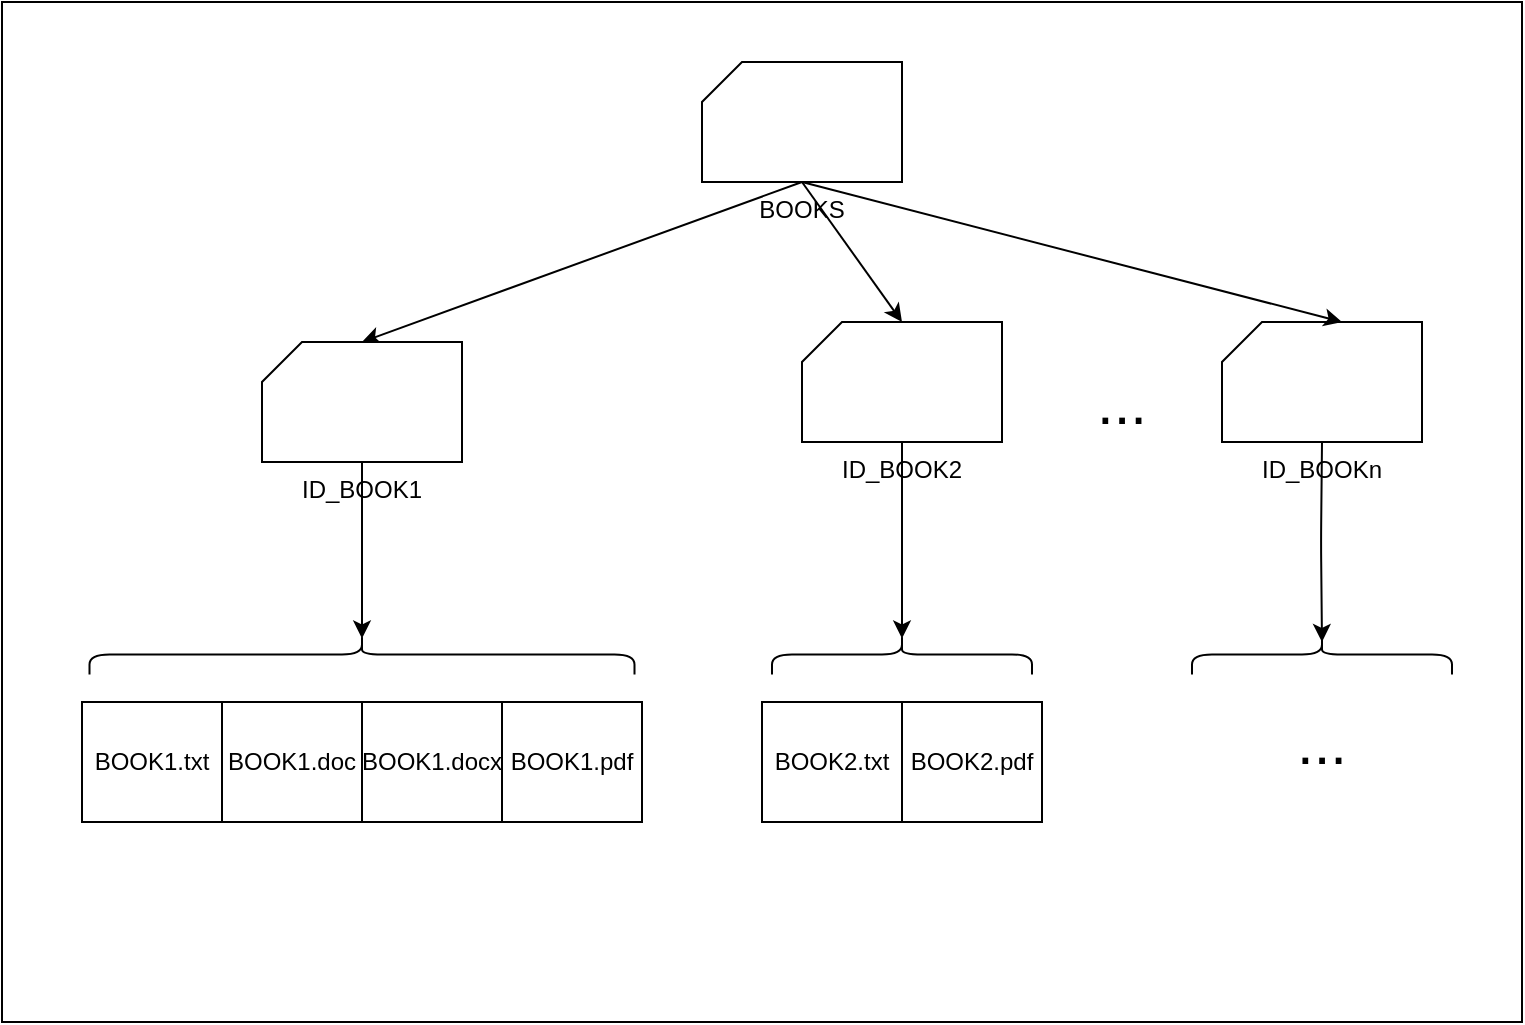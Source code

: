 <mxfile version="14.7.2" type="github">
  <diagram id="C5RBs43oDa-KdzZeNtuy" name="Page-1">
    <mxGraphModel dx="936" dy="620" grid="1" gridSize="10" guides="1" tooltips="1" connect="1" arrows="1" fold="1" page="1" pageScale="1" pageWidth="827" pageHeight="1169" math="0" shadow="0">
      <root>
        <mxCell id="WIyWlLk6GJQsqaUBKTNV-0" />
        <mxCell id="WIyWlLk6GJQsqaUBKTNV-1" parent="WIyWlLk6GJQsqaUBKTNV-0" />
        <mxCell id="2RKgZ_n6PoGsreSX-nNU-2" value="" style="rounded=0;whiteSpace=wrap;html=1;" vertex="1" parent="WIyWlLk6GJQsqaUBKTNV-1">
          <mxGeometry x="30" y="110" width="760" height="510" as="geometry" />
        </mxCell>
        <mxCell id="2RKgZ_n6PoGsreSX-nNU-3" value="BOOKS" style="verticalLabelPosition=bottom;verticalAlign=top;html=1;shape=card;whiteSpace=wrap;size=20;arcSize=12;" vertex="1" parent="WIyWlLk6GJQsqaUBKTNV-1">
          <mxGeometry x="380" y="140" width="100" height="60" as="geometry" />
        </mxCell>
        <mxCell id="2RKgZ_n6PoGsreSX-nNU-4" value="" style="endArrow=classic;html=1;exitX=0.5;exitY=1;exitDx=0;exitDy=0;exitPerimeter=0;entryX=0.5;entryY=0;entryDx=0;entryDy=0;entryPerimeter=0;" edge="1" parent="WIyWlLk6GJQsqaUBKTNV-1" source="2RKgZ_n6PoGsreSX-nNU-3" target="2RKgZ_n6PoGsreSX-nNU-5">
          <mxGeometry width="50" height="50" relative="1" as="geometry">
            <mxPoint x="390" y="370" as="sourcePoint" />
            <mxPoint x="440" y="320" as="targetPoint" />
          </mxGeometry>
        </mxCell>
        <mxCell id="2RKgZ_n6PoGsreSX-nNU-5" value="ID_BOOK1" style="verticalLabelPosition=bottom;verticalAlign=top;html=1;shape=card;whiteSpace=wrap;size=20;arcSize=12;" vertex="1" parent="WIyWlLk6GJQsqaUBKTNV-1">
          <mxGeometry x="160" y="280" width="100" height="60" as="geometry" />
        </mxCell>
        <mxCell id="2RKgZ_n6PoGsreSX-nNU-7" value="BOOK1.txt" style="rounded=0;whiteSpace=wrap;html=1;" vertex="1" parent="WIyWlLk6GJQsqaUBKTNV-1">
          <mxGeometry x="70" y="460" width="70" height="60" as="geometry" />
        </mxCell>
        <mxCell id="2RKgZ_n6PoGsreSX-nNU-8" value="BOOK1.doc" style="rounded=0;whiteSpace=wrap;html=1;" vertex="1" parent="WIyWlLk6GJQsqaUBKTNV-1">
          <mxGeometry x="140" y="460" width="70" height="60" as="geometry" />
        </mxCell>
        <mxCell id="2RKgZ_n6PoGsreSX-nNU-9" value="BOOK1.docx" style="rounded=0;whiteSpace=wrap;html=1;" vertex="1" parent="WIyWlLk6GJQsqaUBKTNV-1">
          <mxGeometry x="210" y="460" width="70" height="60" as="geometry" />
        </mxCell>
        <mxCell id="2RKgZ_n6PoGsreSX-nNU-10" value="BOOK1.pdf" style="rounded=0;whiteSpace=wrap;html=1;" vertex="1" parent="WIyWlLk6GJQsqaUBKTNV-1">
          <mxGeometry x="280" y="460" width="70" height="60" as="geometry" />
        </mxCell>
        <mxCell id="2RKgZ_n6PoGsreSX-nNU-12" value="" style="endArrow=classic;html=1;exitX=0.5;exitY=1;exitDx=0;exitDy=0;exitPerimeter=0;entryX=0.1;entryY=0.5;entryDx=0;entryDy=0;entryPerimeter=0;" edge="1" parent="WIyWlLk6GJQsqaUBKTNV-1" source="2RKgZ_n6PoGsreSX-nNU-5" target="2RKgZ_n6PoGsreSX-nNU-13">
          <mxGeometry width="50" height="50" relative="1" as="geometry">
            <mxPoint x="390" y="370" as="sourcePoint" />
            <mxPoint x="440" y="320" as="targetPoint" />
          </mxGeometry>
        </mxCell>
        <mxCell id="2RKgZ_n6PoGsreSX-nNU-13" value="" style="shape=curlyBracket;whiteSpace=wrap;html=1;rounded=1;flipH=1;rotation=-90;" vertex="1" parent="WIyWlLk6GJQsqaUBKTNV-1">
          <mxGeometry x="200" y="300" width="20" height="272.5" as="geometry" />
        </mxCell>
        <mxCell id="2RKgZ_n6PoGsreSX-nNU-14" value="ID_BOOK2" style="verticalLabelPosition=bottom;verticalAlign=top;html=1;shape=card;whiteSpace=wrap;size=20;arcSize=12;" vertex="1" parent="WIyWlLk6GJQsqaUBKTNV-1">
          <mxGeometry x="430" y="270" width="100" height="60" as="geometry" />
        </mxCell>
        <mxCell id="2RKgZ_n6PoGsreSX-nNU-15" value="" style="endArrow=classic;html=1;entryX=0.5;entryY=0;entryDx=0;entryDy=0;entryPerimeter=0;" edge="1" parent="WIyWlLk6GJQsqaUBKTNV-1" target="2RKgZ_n6PoGsreSX-nNU-14">
          <mxGeometry width="50" height="50" relative="1" as="geometry">
            <mxPoint x="430" y="200" as="sourcePoint" />
            <mxPoint x="220" y="290" as="targetPoint" />
          </mxGeometry>
        </mxCell>
        <mxCell id="2RKgZ_n6PoGsreSX-nNU-16" value="BOOK2.txt" style="rounded=0;whiteSpace=wrap;html=1;" vertex="1" parent="WIyWlLk6GJQsqaUBKTNV-1">
          <mxGeometry x="410" y="460" width="70" height="60" as="geometry" />
        </mxCell>
        <mxCell id="2RKgZ_n6PoGsreSX-nNU-18" value="BOOK2.pdf" style="rounded=0;whiteSpace=wrap;html=1;" vertex="1" parent="WIyWlLk6GJQsqaUBKTNV-1">
          <mxGeometry x="480" y="460" width="70" height="60" as="geometry" />
        </mxCell>
        <mxCell id="2RKgZ_n6PoGsreSX-nNU-19" value="" style="shape=curlyBracket;whiteSpace=wrap;html=1;rounded=1;flipH=1;rotation=-90;" vertex="1" parent="WIyWlLk6GJQsqaUBKTNV-1">
          <mxGeometry x="470" y="371.25" width="20" height="130" as="geometry" />
        </mxCell>
        <mxCell id="2RKgZ_n6PoGsreSX-nNU-20" value="" style="endArrow=classic;html=1;exitX=0.5;exitY=1;exitDx=0;exitDy=0;exitPerimeter=0;entryX=0.1;entryY=0.5;entryDx=0;entryDy=0;entryPerimeter=0;" edge="1" parent="WIyWlLk6GJQsqaUBKTNV-1" source="2RKgZ_n6PoGsreSX-nNU-14" target="2RKgZ_n6PoGsreSX-nNU-19">
          <mxGeometry width="50" height="50" relative="1" as="geometry">
            <mxPoint x="470" y="350" as="sourcePoint" />
            <mxPoint x="470" y="438.25" as="targetPoint" />
          </mxGeometry>
        </mxCell>
        <mxCell id="2RKgZ_n6PoGsreSX-nNU-21" value="&lt;font style=&quot;font-size: 30px&quot;&gt;...&lt;/font&gt;" style="text;html=1;strokeColor=none;fillColor=none;align=center;verticalAlign=middle;whiteSpace=wrap;rounded=0;" vertex="1" parent="WIyWlLk6GJQsqaUBKTNV-1">
          <mxGeometry x="570" y="300" width="40" height="20" as="geometry" />
        </mxCell>
        <mxCell id="2RKgZ_n6PoGsreSX-nNU-23" value="ID_BOOKn" style="verticalLabelPosition=bottom;verticalAlign=top;html=1;shape=card;whiteSpace=wrap;size=20;arcSize=12;" vertex="1" parent="WIyWlLk6GJQsqaUBKTNV-1">
          <mxGeometry x="640" y="270" width="100" height="60" as="geometry" />
        </mxCell>
        <mxCell id="2RKgZ_n6PoGsreSX-nNU-24" value="" style="endArrow=classic;html=1;entryX=0;entryY=0;entryDx=60;entryDy=0;entryPerimeter=0;exitX=0.5;exitY=1;exitDx=0;exitDy=0;exitPerimeter=0;" edge="1" parent="WIyWlLk6GJQsqaUBKTNV-1" source="2RKgZ_n6PoGsreSX-nNU-3" target="2RKgZ_n6PoGsreSX-nNU-23">
          <mxGeometry width="50" height="50" relative="1" as="geometry">
            <mxPoint x="440" y="210" as="sourcePoint" />
            <mxPoint x="490" y="280" as="targetPoint" />
          </mxGeometry>
        </mxCell>
        <mxCell id="2RKgZ_n6PoGsreSX-nNU-26" value="" style="shape=curlyBracket;whiteSpace=wrap;html=1;rounded=1;flipH=1;rotation=-90;" vertex="1" parent="WIyWlLk6GJQsqaUBKTNV-1">
          <mxGeometry x="680" y="371.25" width="20" height="130" as="geometry" />
        </mxCell>
        <mxCell id="2RKgZ_n6PoGsreSX-nNU-27" value="&lt;font style=&quot;font-size: 30px&quot;&gt;...&lt;/font&gt;" style="text;html=1;strokeColor=none;fillColor=none;align=center;verticalAlign=middle;whiteSpace=wrap;rounded=0;" vertex="1" parent="WIyWlLk6GJQsqaUBKTNV-1">
          <mxGeometry x="670" y="470" width="40" height="20" as="geometry" />
        </mxCell>
        <mxCell id="2RKgZ_n6PoGsreSX-nNU-28" value="" style="endArrow=classic;html=1;exitX=0.5;exitY=1;exitDx=0;exitDy=0;exitPerimeter=0;" edge="1" parent="WIyWlLk6GJQsqaUBKTNV-1" source="2RKgZ_n6PoGsreSX-nNU-23">
          <mxGeometry width="50" height="50" relative="1" as="geometry">
            <mxPoint x="689.5" y="340" as="sourcePoint" />
            <mxPoint x="690" y="430" as="targetPoint" />
            <Array as="points">
              <mxPoint x="689.5" y="380" />
            </Array>
          </mxGeometry>
        </mxCell>
      </root>
    </mxGraphModel>
  </diagram>
</mxfile>
